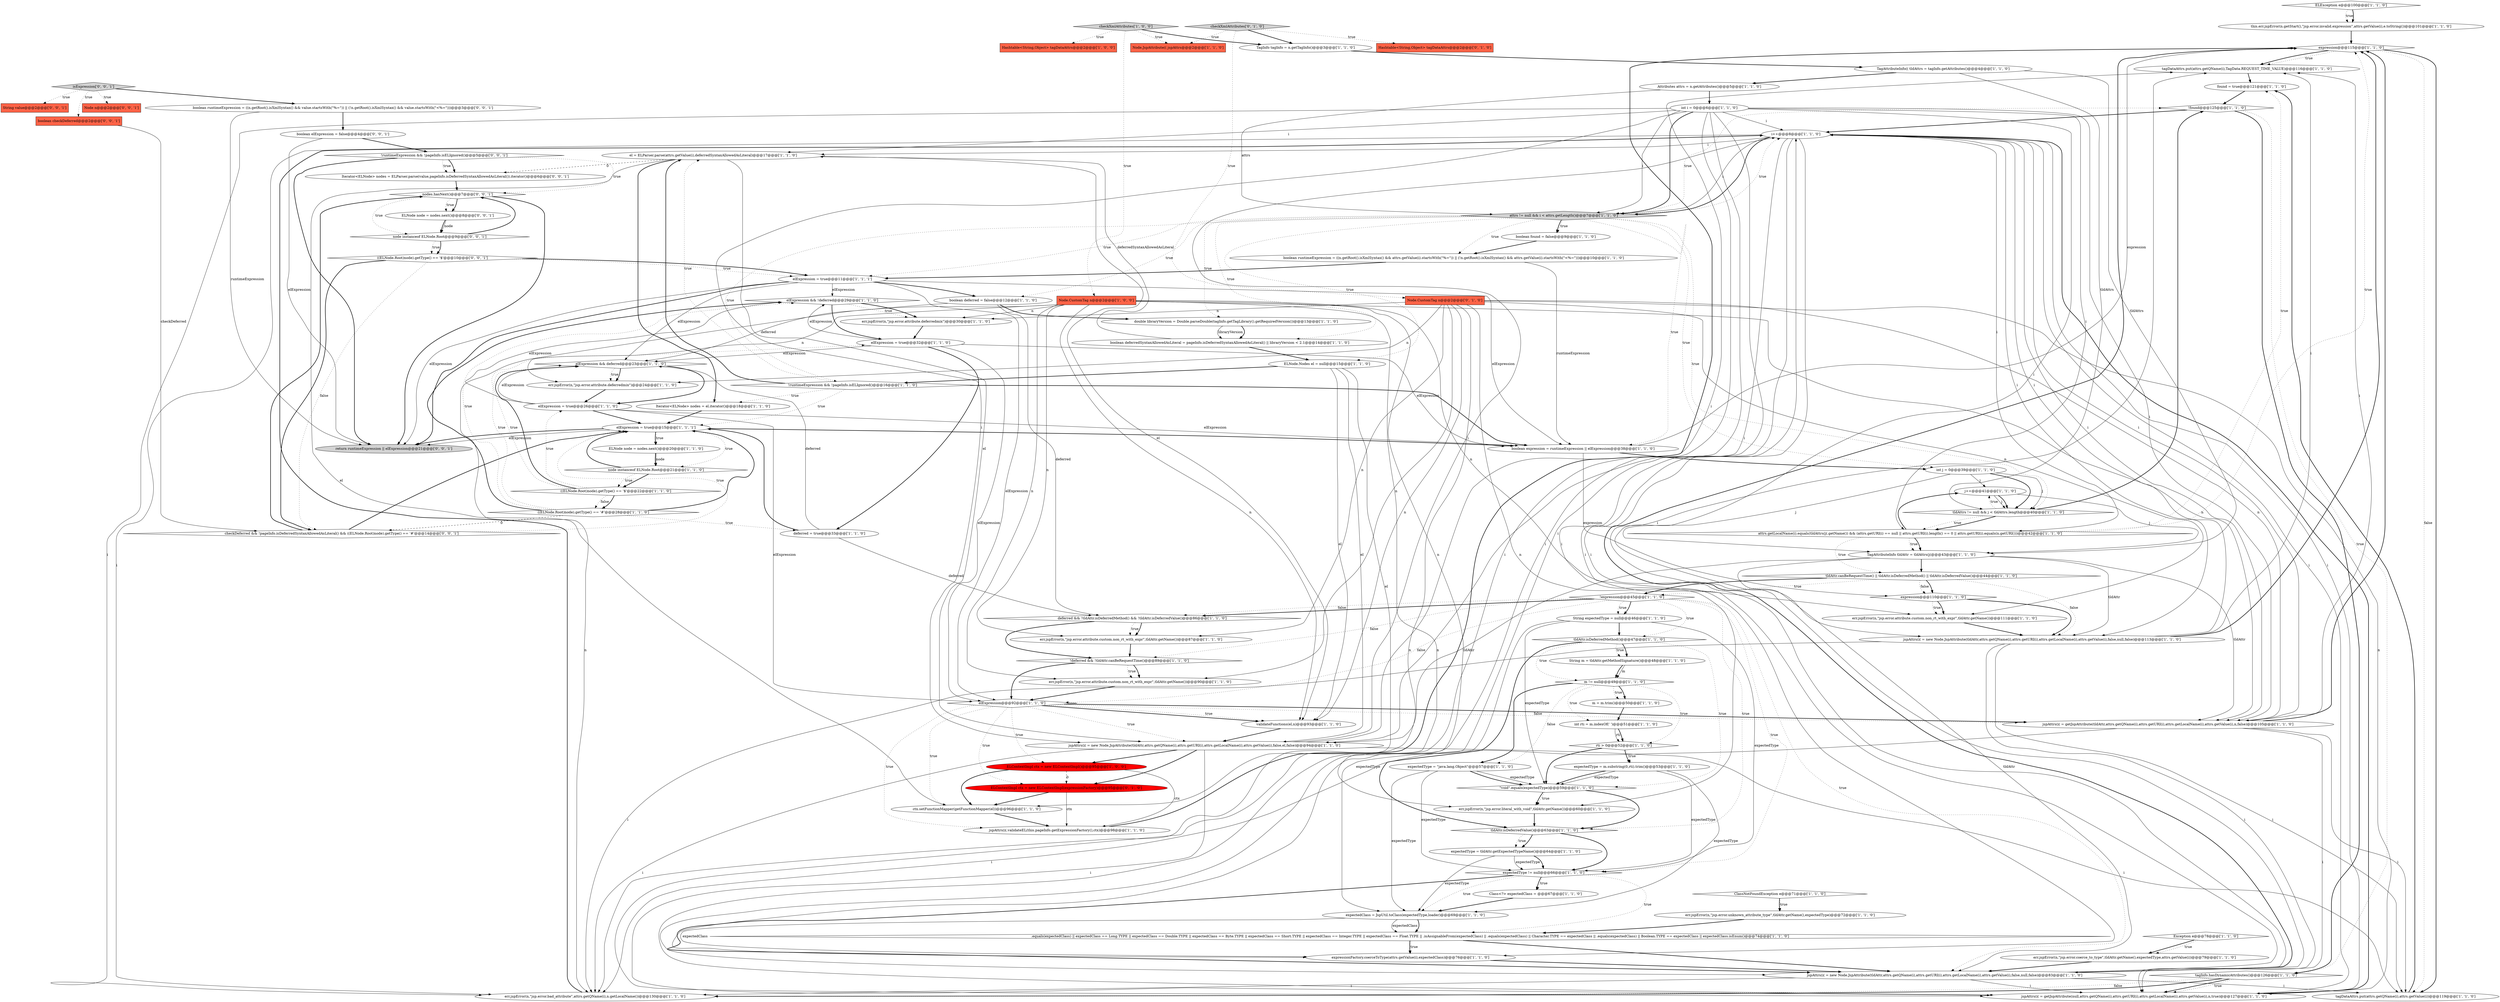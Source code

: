 digraph {
24 [style = filled, label = "expression@@@115@@@['1', '1', '0']", fillcolor = white, shape = diamond image = "AAA0AAABBB1BBB"];
39 [style = filled, label = "boolean runtimeExpression = ((n.getRoot().isXmlSyntax() && attrs.getValue(i).startsWith(\"%=\")) || (!n.getRoot().isXmlSyntax() && attrs.getValue(i).startsWith(\"<%=\")))@@@10@@@['1', '1', '0']", fillcolor = white, shape = ellipse image = "AAA0AAABBB1BBB"];
7 [style = filled, label = "tldAttr.canBeRequestTime() || tldAttr.isDeferredMethod() || tldAttr.isDeferredValue()@@@44@@@['1', '1', '0']", fillcolor = white, shape = diamond image = "AAA0AAABBB1BBB"];
52 [style = filled, label = "!expression@@@45@@@['1', '1', '0']", fillcolor = white, shape = diamond image = "AAA0AAABBB1BBB"];
0 [style = filled, label = "Class<?> expectedClass = @@@67@@@['1', '1', '0']", fillcolor = white, shape = ellipse image = "AAA0AAABBB1BBB"];
57 [style = filled, label = "ELNode node = nodes.next()@@@20@@@['1', '1', '0']", fillcolor = white, shape = ellipse image = "AAA0AAABBB1BBB"];
20 [style = filled, label = "TagInfo tagInfo = n.getTagInfo()@@@3@@@['1', '1', '0']", fillcolor = white, shape = ellipse image = "AAA0AAABBB1BBB"];
43 [style = filled, label = "expression@@@110@@@['1', '1', '0']", fillcolor = white, shape = diamond image = "AAA0AAABBB1BBB"];
70 [style = filled, label = "!deferred && !tldAttr.canBeRequestTime()@@@89@@@['1', '1', '0']", fillcolor = white, shape = diamond image = "AAA0AAABBB1BBB"];
79 [style = filled, label = "expectedClass = JspUtil.toClass(expectedType,loader)@@@69@@@['1', '1', '0']", fillcolor = white, shape = ellipse image = "AAA0AAABBB1BBB"];
48 [style = filled, label = "j++@@@41@@@['1', '1', '0']", fillcolor = white, shape = ellipse image = "AAA0AAABBB1BBB"];
83 [style = filled, label = "node instanceof ELNode.Root@@@21@@@['1', '1', '0']", fillcolor = white, shape = diamond image = "AAA0AAABBB1BBB"];
92 [style = filled, label = "boolean checkDeferred@@@2@@@['0', '0', '1']", fillcolor = tomato, shape = box image = "AAA0AAABBB3BBB"];
58 [style = filled, label = "int rti = m.indexOf(' ')@@@51@@@['1', '1', '0']", fillcolor = white, shape = ellipse image = "AAA0AAABBB1BBB"];
103 [style = filled, label = "!runtimeExpression && !pageInfo.isELIgnored()@@@5@@@['0', '0', '1']", fillcolor = white, shape = diamond image = "AAA0AAABBB3BBB"];
61 [style = filled, label = "elExpression = true@@@15@@@['1', '1', '1']", fillcolor = white, shape = ellipse image = "AAA0AAABBB1BBB"];
99 [style = filled, label = "node instanceof ELNode.Root@@@9@@@['0', '0', '1']", fillcolor = white, shape = diamond image = "AAA0AAABBB3BBB"];
40 [style = filled, label = "boolean deferredSyntaxAllowedAsLiteral = pageInfo.isDeferredSyntaxAllowedAsLiteral() || libraryVersion < 2.1@@@14@@@['1', '1', '0']", fillcolor = white, shape = ellipse image = "AAA0AAABBB1BBB"];
90 [style = filled, label = "ELContextImpl ctx = new ELContextImpl(expressionFactory)@@@95@@@['0', '1', '0']", fillcolor = red, shape = ellipse image = "AAA1AAABBB2BBB"];
18 [style = filled, label = "el = ELParser.parse(attrs.getValue(i),deferredSyntaxAllowedAsLiteral)@@@17@@@['1', '1', '0']", fillcolor = white, shape = ellipse image = "AAA0AAABBB1BBB"];
26 [style = filled, label = "expectedType != null@@@66@@@['1', '1', '0']", fillcolor = white, shape = diamond image = "AAA0AAABBB1BBB"];
87 [style = filled, label = "Node.CustomTag n@@@2@@@['0', '1', '0']", fillcolor = tomato, shape = box image = "AAA0AAABBB2BBB"];
101 [style = filled, label = "String value@@@2@@@['0', '0', '1']", fillcolor = tomato, shape = box image = "AAA0AAABBB3BBB"];
19 [style = filled, label = "checkXmlAttributes['1', '0', '0']", fillcolor = lightgray, shape = diamond image = "AAA0AAABBB1BBB"];
33 [style = filled, label = "((ELNode.Root)node).getType() == '#'@@@28@@@['1', '1', '0']", fillcolor = white, shape = diamond image = "AAA0AAABBB1BBB"];
12 [style = filled, label = "validateFunctions(el,n)@@@93@@@['1', '1', '0']", fillcolor = white, shape = ellipse image = "AAA0AAABBB1BBB"];
69 [style = filled, label = "Attributes attrs = n.getAttributes()@@@5@@@['1', '1', '0']", fillcolor = white, shape = ellipse image = "AAA0AAABBB1BBB"];
38 [style = filled, label = "TagAttributeInfo(( tldAttrs = tagInfo.getAttributes()@@@4@@@['1', '1', '0']", fillcolor = white, shape = ellipse image = "AAA0AAABBB1BBB"];
60 [style = filled, label = "jspAttrs(i( = new Node.JspAttribute(tldAttr,attrs.getQName(i),attrs.getURI(i),attrs.getLocalName(i),attrs.getValue(i),false,null,false)@@@83@@@['1', '1', '0']", fillcolor = white, shape = ellipse image = "AAA0AAABBB1BBB"];
88 [style = filled, label = "Hashtable<String,Object> tagDataAttrs@@@2@@@['0', '1', '0']", fillcolor = tomato, shape = box image = "AAA0AAABBB2BBB"];
68 [style = filled, label = "Node.JspAttribute(( jspAttrs@@@2@@@['1', '1', '0']", fillcolor = tomato, shape = box image = "AAA0AAABBB1BBB"];
100 [style = filled, label = "ELNode node = nodes.next()@@@8@@@['0', '0', '1']", fillcolor = white, shape = ellipse image = "AAA0AAABBB3BBB"];
51 [style = filled, label = ".equals(expectedClass) || expectedClass == Long.TYPE || expectedClass == Double.TYPE || expectedClass == Byte.TYPE || expectedClass == Short.TYPE || expectedClass == Integer.TYPE || expectedClass == Float.TYPE || .isAssignableFrom(expectedClass) || .equals(expectedClass) || Character.TYPE == expectedClass || .equals(expectedClass) || Boolean.TYPE == expectedClass || expectedClass.isEnum()@@@74@@@['1', '1', '0']", fillcolor = white, shape = diamond image = "AAA0AAABBB1BBB"];
81 [style = filled, label = "tagDataAttrs.put(attrs.getQName(i),TagData.REQUEST_TIME_VALUE)@@@116@@@['1', '1', '0']", fillcolor = white, shape = ellipse image = "AAA0AAABBB1BBB"];
23 [style = filled, label = "ctx.setFunctionMapper(getFunctionMapper(el))@@@96@@@['1', '1', '0']", fillcolor = white, shape = ellipse image = "AAA0AAABBB1BBB"];
21 [style = filled, label = "attrs != null && i < attrs.getLength()@@@7@@@['1', '1', '0']", fillcolor = lightgray, shape = diamond image = "AAA0AAABBB1BBB"];
72 [style = filled, label = "err.jspError(n,\"jsp.error.attribute.custom.non_rt_with_expr\",tldAttr.getName())@@@111@@@['1', '1', '0']", fillcolor = white, shape = ellipse image = "AAA0AAABBB1BBB"];
8 [style = filled, label = "attrs.getLocalName(i).equals(tldAttrs(j(.getName()) && (attrs.getURI(i) == null || attrs.getURI(i).length() == 0 || attrs.getURI(i).equals(n.getURI()))@@@42@@@['1', '1', '0']", fillcolor = white, shape = diamond image = "AAA0AAABBB1BBB"];
56 [style = filled, label = "ELContextImpl ctx = new ELContextImpl()@@@95@@@['1', '0', '0']", fillcolor = red, shape = ellipse image = "AAA1AAABBB1BBB"];
30 [style = filled, label = "expectedType = \"java.lang.Object\"@@@57@@@['1', '1', '0']", fillcolor = white, shape = ellipse image = "AAA0AAABBB1BBB"];
13 [style = filled, label = "Node.CustomTag n@@@2@@@['1', '0', '0']", fillcolor = tomato, shape = box image = "AAA0AAABBB1BBB"];
31 [style = filled, label = "!runtimeExpression && !pageInfo.isELIgnored()@@@16@@@['1', '1', '0']", fillcolor = white, shape = diamond image = "AAA0AAABBB1BBB"];
54 [style = filled, label = "elExpression && !deferred@@@29@@@['1', '1', '0']", fillcolor = white, shape = diamond image = "AAA0AAABBB1BBB"];
80 [style = filled, label = "jspAttrs(i( = getJspAttribute(null,attrs.getQName(i),attrs.getURI(i),attrs.getLocalName(i),attrs.getValue(i),n,true)@@@127@@@['1', '1', '0']", fillcolor = white, shape = ellipse image = "AAA0AAABBB1BBB"];
91 [style = filled, label = "Iterator<ELNode> nodes = ELParser.parse(value,pageInfo.isDeferredSyntaxAllowedAsLiteral()).iterator()@@@6@@@['0', '0', '1']", fillcolor = white, shape = ellipse image = "AAA0AAABBB3BBB"];
17 [style = filled, label = "ELNode.Nodes el = null@@@15@@@['1', '1', '0']", fillcolor = white, shape = ellipse image = "AAA0AAABBB1BBB"];
50 [style = filled, label = "String m = tldAttr.getMethodSignature()@@@48@@@['1', '1', '0']", fillcolor = white, shape = ellipse image = "AAA0AAABBB1BBB"];
44 [style = filled, label = "err.jspError(n,\"jsp.error.attribute.custom.non_rt_with_expr\",tldAttr.getName())@@@90@@@['1', '1', '0']", fillcolor = white, shape = ellipse image = "AAA0AAABBB1BBB"];
67 [style = filled, label = "String expectedType = null@@@46@@@['1', '1', '0']", fillcolor = white, shape = ellipse image = "AAA0AAABBB1BBB"];
71 [style = filled, label = "!found@@@125@@@['1', '1', '0']", fillcolor = white, shape = diamond image = "AAA0AAABBB1BBB"];
3 [style = filled, label = "expectedType = m.substring(0,rti).trim()@@@53@@@['1', '1', '0']", fillcolor = white, shape = ellipse image = "AAA0AAABBB1BBB"];
35 [style = filled, label = "elExpression && deferred@@@23@@@['1', '1', '0']", fillcolor = white, shape = diamond image = "AAA0AAABBB1BBB"];
64 [style = filled, label = "jspAttrs(i( = new Node.JspAttribute(tldAttr,attrs.getQName(i),attrs.getURI(i),attrs.getLocalName(i),attrs.getValue(i),false,null,false)@@@113@@@['1', '1', '0']", fillcolor = white, shape = ellipse image = "AAA0AAABBB1BBB"];
84 [style = filled, label = "Iterator<ELNode> nodes = el.iterator()@@@18@@@['1', '1', '0']", fillcolor = white, shape = ellipse image = "AAA0AAABBB1BBB"];
85 [style = filled, label = "TagAttributeInfo tldAttr = tldAttrs(j(@@@43@@@['1', '1', '0']", fillcolor = white, shape = ellipse image = "AAA0AAABBB1BBB"];
89 [style = filled, label = "checkXmlAttributes['0', '1', '0']", fillcolor = lightgray, shape = diamond image = "AAA0AAABBB2BBB"];
1 [style = filled, label = "ELException e@@@100@@@['1', '1', '0']", fillcolor = white, shape = diamond image = "AAA0AAABBB1BBB"];
66 [style = filled, label = "\"void\".equals(expectedType)@@@59@@@['1', '1', '0']", fillcolor = white, shape = diamond image = "AAA0AAABBB1BBB"];
53 [style = filled, label = "this.err.jspError(n.getStart(),\"jsp.error.invalid.expression\",attrs.getValue(i),e.toString())@@@101@@@['1', '1', '0']", fillcolor = white, shape = ellipse image = "AAA0AAABBB1BBB"];
97 [style = filled, label = "boolean runtimeExpression = ((n.getRoot().isXmlSyntax() && value.startsWith(\"%=\")) || (!n.getRoot().isXmlSyntax() && value.startsWith(\"<%=\")))@@@3@@@['0', '0', '1']", fillcolor = white, shape = ellipse image = "AAA0AAABBB3BBB"];
75 [style = filled, label = "elExpression = true@@@11@@@['1', '1', '1']", fillcolor = white, shape = ellipse image = "AAA0AAABBB1BBB"];
14 [style = filled, label = "err.jspError(n,\"jsp.error.attribute.deferredmix\")@@@24@@@['1', '1', '0']", fillcolor = white, shape = ellipse image = "AAA0AAABBB1BBB"];
82 [style = filled, label = "tldAttrs != null && j < tldAttrs.length@@@40@@@['1', '1', '0']", fillcolor = white, shape = diamond image = "AAA0AAABBB1BBB"];
63 [style = filled, label = "m = m.trim()@@@50@@@['1', '1', '0']", fillcolor = white, shape = ellipse image = "AAA0AAABBB1BBB"];
62 [style = filled, label = "elExpression = true@@@26@@@['1', '1', '0']", fillcolor = white, shape = ellipse image = "AAA0AAABBB1BBB"];
11 [style = filled, label = "err.jspError(n,\"jsp.error.coerce_to_type\",tldAttr.getName(),expectedType,attrs.getValue(i))@@@79@@@['1', '1', '0']", fillcolor = white, shape = ellipse image = "AAA0AAABBB1BBB"];
22 [style = filled, label = "expressionFactory.coerceToType(attrs.getValue(i),expectedClass)@@@76@@@['1', '1', '0']", fillcolor = white, shape = ellipse image = "AAA0AAABBB1BBB"];
96 [style = filled, label = "return runtimeExpression || elExpression@@@21@@@['0', '0', '1']", fillcolor = lightgray, shape = ellipse image = "AAA0AAABBB3BBB"];
46 [style = filled, label = "m != null@@@49@@@['1', '1', '0']", fillcolor = white, shape = diamond image = "AAA0AAABBB1BBB"];
76 [style = filled, label = "err.jspError(n,\"jsp.error.unknown_attribute_type\",tldAttr.getName(),expectedType)@@@72@@@['1', '1', '0']", fillcolor = white, shape = ellipse image = "AAA0AAABBB1BBB"];
55 [style = filled, label = "rti > 0@@@52@@@['1', '1', '0']", fillcolor = white, shape = diamond image = "AAA0AAABBB1BBB"];
25 [style = filled, label = "found = true@@@121@@@['1', '1', '0']", fillcolor = white, shape = ellipse image = "AAA0AAABBB1BBB"];
28 [style = filled, label = "boolean found = false@@@9@@@['1', '1', '0']", fillcolor = white, shape = ellipse image = "AAA0AAABBB1BBB"];
16 [style = filled, label = "ClassNotFoundException e@@@71@@@['1', '1', '0']", fillcolor = white, shape = diamond image = "AAA0AAABBB1BBB"];
98 [style = filled, label = "Node n@@@2@@@['0', '0', '1']", fillcolor = tomato, shape = box image = "AAA0AAABBB3BBB"];
9 [style = filled, label = "jspAttrs(i( = new Node.JspAttribute(tldAttr,attrs.getQName(i),attrs.getURI(i),attrs.getLocalName(i),attrs.getValue(i),false,el,false)@@@94@@@['1', '1', '0']", fillcolor = white, shape = ellipse image = "AAA0AAABBB1BBB"];
104 [style = filled, label = "isExpression['0', '0', '1']", fillcolor = lightgray, shape = diamond image = "AAA0AAABBB3BBB"];
78 [style = filled, label = "tagDataAttrs.put(attrs.getQName(i),attrs.getValue(i))@@@119@@@['1', '1', '0']", fillcolor = white, shape = ellipse image = "AAA0AAABBB1BBB"];
6 [style = filled, label = "expectedType = tldAttr.getExpectedTypeName()@@@64@@@['1', '1', '0']", fillcolor = white, shape = ellipse image = "AAA0AAABBB1BBB"];
93 [style = filled, label = "((ELNode.Root)node).getType() == '$'@@@10@@@['0', '0', '1']", fillcolor = white, shape = diamond image = "AAA0AAABBB3BBB"];
27 [style = filled, label = "i++@@@8@@@['1', '1', '0']", fillcolor = white, shape = ellipse image = "AAA0AAABBB1BBB"];
34 [style = filled, label = "elExpression@@@92@@@['1', '1', '0']", fillcolor = white, shape = diamond image = "AAA0AAABBB1BBB"];
86 [style = filled, label = "deferred = true@@@33@@@['1', '1', '0']", fillcolor = white, shape = ellipse image = "AAA0AAABBB1BBB"];
73 [style = filled, label = "tldAttr.isDeferredMethod()@@@47@@@['1', '1', '0']", fillcolor = white, shape = diamond image = "AAA0AAABBB1BBB"];
95 [style = filled, label = "nodes.hasNext()@@@7@@@['0', '0', '1']", fillcolor = white, shape = diamond image = "AAA0AAABBB3BBB"];
42 [style = filled, label = "err.jspError(n,\"jsp.error.attribute.deferredmix\")@@@30@@@['1', '1', '0']", fillcolor = white, shape = ellipse image = "AAA0AAABBB1BBB"];
94 [style = filled, label = "boolean elExpression = false@@@4@@@['0', '0', '1']", fillcolor = white, shape = ellipse image = "AAA0AAABBB3BBB"];
10 [style = filled, label = "int i = 0@@@6@@@['1', '1', '0']", fillcolor = white, shape = ellipse image = "AAA0AAABBB1BBB"];
5 [style = filled, label = "err.jspError(n,\"jsp.error.attribute.custom.non_rt_with_expr\",tldAttr.getName())@@@87@@@['1', '1', '0']", fillcolor = white, shape = ellipse image = "AAA0AAABBB1BBB"];
47 [style = filled, label = "Exception e@@@78@@@['1', '1', '0']", fillcolor = white, shape = diamond image = "AAA0AAABBB1BBB"];
4 [style = filled, label = "deferred && !tldAttr.isDeferredMethod() && !tldAttr.isDeferredValue()@@@86@@@['1', '1', '0']", fillcolor = white, shape = diamond image = "AAA0AAABBB1BBB"];
59 [style = filled, label = "boolean deferred = false@@@12@@@['1', '1', '0']", fillcolor = white, shape = ellipse image = "AAA0AAABBB1BBB"];
77 [style = filled, label = "tldAttr.isDeferredValue()@@@63@@@['1', '1', '0']", fillcolor = white, shape = diamond image = "AAA0AAABBB1BBB"];
102 [style = filled, label = "checkDeferred && !pageInfo.isDeferredSyntaxAllowedAsLiteral() && ((ELNode.Root)node).getType() == '#'@@@14@@@['0', '0', '1']", fillcolor = white, shape = diamond image = "AAA0AAABBB3BBB"];
45 [style = filled, label = "jspAttrs(i( = getJspAttribute(tldAttr,attrs.getQName(i),attrs.getURI(i),attrs.getLocalName(i),attrs.getValue(i),n,false)@@@105@@@['1', '1', '0']", fillcolor = white, shape = ellipse image = "AAA0AAABBB1BBB"];
65 [style = filled, label = "((ELNode.Root)node).getType() == '$'@@@22@@@['1', '1', '0']", fillcolor = white, shape = diamond image = "AAA0AAABBB1BBB"];
37 [style = filled, label = "err.jspError(n,\"jsp.error.literal_with_void\",tldAttr.getName())@@@60@@@['1', '1', '0']", fillcolor = white, shape = ellipse image = "AAA0AAABBB1BBB"];
29 [style = filled, label = "double libraryVersion = Double.parseDouble(tagInfo.getTagLibrary().getRequiredVersion())@@@13@@@['1', '1', '0']", fillcolor = white, shape = ellipse image = "AAA0AAABBB1BBB"];
41 [style = filled, label = "boolean expression = runtimeExpression || elExpression@@@38@@@['1', '1', '0']", fillcolor = white, shape = ellipse image = "AAA0AAABBB1BBB"];
15 [style = filled, label = "Hashtable<String,Object> tagDataAttrs@@@2@@@['1', '0', '0']", fillcolor = tomato, shape = box image = "AAA0AAABBB1BBB"];
49 [style = filled, label = "tagInfo.hasDynamicAttributes()@@@126@@@['1', '1', '0']", fillcolor = white, shape = diamond image = "AAA0AAABBB1BBB"];
74 [style = filled, label = "err.jspError(n,\"jsp.error.bad_attribute\",attrs.getQName(i),n.getLocalName())@@@130@@@['1', '1', '0']", fillcolor = white, shape = ellipse image = "AAA0AAABBB1BBB"];
36 [style = filled, label = "jspAttrs(i(.validateEL(this.pageInfo.getExpressionFactory(),ctx)@@@98@@@['1', '1', '0']", fillcolor = white, shape = ellipse image = "AAA0AAABBB1BBB"];
2 [style = filled, label = "elExpression = true@@@32@@@['1', '1', '0']", fillcolor = white, shape = ellipse image = "AAA0AAABBB1BBB"];
32 [style = filled, label = "int j = 0@@@39@@@['1', '1', '0']", fillcolor = white, shape = ellipse image = "AAA0AAABBB1BBB"];
87->72 [style = solid, label="n"];
49->74 [style = dotted, label="false"];
82->71 [style = bold, label=""];
75->35 [style = solid, label="elExpression"];
61->57 [style = bold, label=""];
94->96 [style = solid, label="elExpression"];
7->52 [style = bold, label=""];
12->9 [style = bold, label=""];
11->60 [style = bold, label=""];
3->26 [style = solid, label="expectedType"];
47->11 [style = bold, label=""];
61->96 [style = solid, label="elExpression"];
23->36 [style = bold, label=""];
33->102 [style = dashed, label="0"];
56->90 [style = dashed, label="0"];
27->80 [style = solid, label="i"];
67->26 [style = solid, label="expectedType"];
41->32 [style = bold, label=""];
49->80 [style = bold, label=""];
73->66 [style = dotted, label="true"];
21->75 [style = dotted, label="true"];
64->27 [style = solid, label="i"];
57->83 [style = solid, label="node"];
21->17 [style = dotted, label="true"];
18->84 [style = bold, label=""];
13->72 [style = solid, label="n"];
21->28 [style = dotted, label="true"];
17->23 [style = solid, label="el"];
26->0 [style = bold, label=""];
51->60 [style = bold, label=""];
16->76 [style = dotted, label="true"];
10->21 [style = solid, label="i"];
54->2 [style = bold, label=""];
62->41 [style = solid, label="elExpression"];
82->48 [style = dotted, label="true"];
38->69 [style = bold, label=""];
10->22 [style = solid, label="i"];
29->40 [style = bold, label=""];
2->86 [style = bold, label=""];
89->20 [style = bold, label=""];
103->96 [style = bold, label=""];
87->14 [style = solid, label="n"];
29->40 [style = solid, label="libraryVersion"];
77->6 [style = bold, label=""];
87->42 [style = solid, label="n"];
4->5 [style = dotted, label="true"];
89->87 [style = dotted, label="true"];
95->100 [style = bold, label=""];
3->66 [style = solid, label="expectedType"];
28->39 [style = bold, label=""];
70->34 [style = bold, label=""];
27->18 [style = solid, label="i"];
47->11 [style = dotted, label="true"];
75->54 [style = solid, label="elExpression"];
90->36 [style = solid, label="ctx"];
2->54 [style = solid, label="elExpression"];
33->54 [style = dotted, label="true"];
75->96 [style = solid, label="elExpression"];
69->10 [style = bold, label=""];
86->4 [style = solid, label="deferred"];
27->21 [style = bold, label=""];
4->5 [style = bold, label=""];
38->85 [style = solid, label="tldAttrs"];
79->22 [style = solid, label="expectedClass"];
0->79 [style = bold, label=""];
66->77 [style = bold, label=""];
33->61 [style = bold, label=""];
86->61 [style = bold, label=""];
99->93 [style = dotted, label="true"];
24->78 [style = dotted, label="false"];
34->45 [style = bold, label=""];
19->13 [style = dotted, label="true"];
34->12 [style = bold, label=""];
13->74 [style = solid, label="n"];
63->58 [style = bold, label=""];
10->64 [style = solid, label="i"];
45->81 [style = solid, label="i"];
51->22 [style = bold, label=""];
31->84 [style = dotted, label="true"];
74->27 [style = bold, label=""];
93->75 [style = bold, label=""];
95->100 [style = dotted, label="true"];
75->34 [style = solid, label="elExpression"];
87->5 [style = solid, label="n"];
58->55 [style = solid, label="rti"];
13->37 [style = solid, label="n"];
89->68 [style = dotted, label="true"];
1->53 [style = dotted, label="true"];
21->27 [style = dotted, label="true"];
60->74 [style = solid, label="i"];
100->99 [style = bold, label=""];
69->21 [style = solid, label="attrs"];
70->44 [style = bold, label=""];
17->9 [style = solid, label="el"];
59->4 [style = solid, label="deferred"];
97->96 [style = solid, label="runtimeExpression"];
22->60 [style = bold, label=""];
34->23 [style = dotted, label="true"];
30->66 [style = solid, label="expectedType"];
26->60 [style = bold, label=""];
56->36 [style = solid, label="ctx"];
79->51 [style = bold, label=""];
27->9 [style = solid, label="i"];
80->27 [style = solid, label="i"];
33->2 [style = dotted, label="true"];
59->35 [style = solid, label="deferred"];
91->95 [style = bold, label=""];
6->26 [style = solid, label="expectedType"];
64->80 [style = solid, label="i"];
102->95 [style = bold, label=""];
95->99 [style = dotted, label="true"];
64->74 [style = solid, label="i"];
43->72 [style = dotted, label="true"];
45->27 [style = solid, label="i"];
85->60 [style = solid, label="tldAttr"];
8->7 [style = dotted, label="true"];
87->45 [style = solid, label="n"];
10->21 [style = bold, label=""];
17->12 [style = solid, label="el"];
67->73 [style = bold, label=""];
7->52 [style = dotted, label="true"];
52->4 [style = dotted, label="false"];
10->80 [style = solid, label="i"];
13->12 [style = solid, label="n"];
21->31 [style = dotted, label="true"];
40->18 [style = solid, label="deferredSyntaxAllowedAsLiteral"];
21->40 [style = dotted, label="true"];
34->45 [style = dotted, label="false"];
87->74 [style = solid, label="n"];
46->63 [style = dotted, label="true"];
19->68 [style = dotted, label="true"];
72->64 [style = bold, label=""];
10->45 [style = solid, label="i"];
6->26 [style = bold, label=""];
52->4 [style = bold, label=""];
7->64 [style = dotted, label="false"];
19->15 [style = dotted, label="true"];
43->72 [style = bold, label=""];
27->8 [style = solid, label="i"];
49->74 [style = bold, label=""];
104->92 [style = dotted, label="true"];
21->41 [style = dotted, label="true"];
48->82 [style = solid, label="j"];
52->60 [style = dotted, label="true"];
85->7 [style = bold, label=""];
92->102 [style = solid, label="checkDeferred"];
43->64 [style = bold, label=""];
55->3 [style = dotted, label="true"];
73->50 [style = bold, label=""];
17->31 [style = bold, label=""];
26->79 [style = dotted, label="true"];
13->80 [style = solid, label="n"];
73->46 [style = dotted, label="true"];
31->18 [style = bold, label=""];
62->35 [style = solid, label="elExpression"];
85->45 [style = solid, label="tldAttr"];
32->48 [style = solid, label="j"];
67->66 [style = solid, label="expectedType"];
61->83 [style = dotted, label="true"];
46->30 [style = dotted, label="false"];
8->48 [style = bold, label=""];
83->65 [style = bold, label=""];
32->85 [style = solid, label="j"];
27->64 [style = solid, label="i"];
18->9 [style = solid, label="el"];
66->37 [style = bold, label=""];
16->76 [style = bold, label=""];
51->22 [style = dotted, label="true"];
73->77 [style = bold, label=""];
8->85 [style = dotted, label="true"];
27->21 [style = solid, label="i"];
1->53 [style = bold, label=""];
34->12 [style = dotted, label="true"];
46->55 [style = dotted, label="true"];
13->44 [style = solid, label="n"];
84->61 [style = bold, label=""];
34->56 [style = dotted, label="true"];
62->61 [style = bold, label=""];
104->101 [style = dotted, label="true"];
75->41 [style = solid, label="elExpression"];
60->24 [style = bold, label=""];
21->28 [style = bold, label=""];
87->37 [style = solid, label="n"];
13->42 [style = solid, label="n"];
32->82 [style = solid, label="j"];
52->67 [style = bold, label=""];
21->39 [style = dotted, label="true"];
7->43 [style = bold, label=""];
71->49 [style = bold, label=""];
24->81 [style = dotted, label="true"];
93->75 [style = dotted, label="true"];
18->91 [style = dashed, label="0"];
39->41 [style = solid, label="runtimeExpression"];
52->34 [style = dotted, label="false"];
9->90 [style = bold, label=""];
102->61 [style = dotted, label="true"];
73->50 [style = dotted, label="true"];
42->2 [style = bold, label=""];
75->59 [style = bold, label=""];
65->33 [style = dotted, label="false"];
65->33 [style = bold, label=""];
57->83 [style = bold, label=""];
71->49 [style = dotted, label="true"];
21->32 [style = dotted, label="true"];
61->96 [style = bold, label=""];
99->95 [style = bold, label=""];
9->74 [style = solid, label="i"];
90->23 [style = bold, label=""];
46->63 [style = bold, label=""];
53->24 [style = bold, label=""];
40->17 [style = bold, label=""];
31->41 [style = bold, label=""];
56->23 [style = bold, label=""];
48->85 [style = solid, label="j"];
55->66 [style = bold, label=""];
35->14 [style = dotted, label="true"];
78->25 [style = bold, label=""];
27->22 [style = solid, label="i"];
65->35 [style = bold, label=""];
81->25 [style = bold, label=""];
31->18 [style = dotted, label="true"];
8->24 [style = dotted, label="true"];
38->82 [style = solid, label="tldAttrs"];
27->74 [style = solid, label="i"];
61->57 [style = dotted, label="true"];
46->30 [style = bold, label=""];
6->79 [style = solid, label="expectedType"];
54->42 [style = dotted, label="true"];
3->79 [style = solid, label="expectedType"];
97->94 [style = bold, label=""];
4->70 [style = bold, label=""];
70->44 [style = dotted, label="true"];
10->74 [style = solid, label="i"];
5->70 [style = bold, label=""];
2->41 [style = solid, label="elExpression"];
30->66 [style = bold, label=""];
60->80 [style = solid, label="i"];
24->78 [style = bold, label=""];
49->80 [style = dotted, label="true"];
58->55 [style = bold, label=""];
64->24 [style = bold, label=""];
99->93 [style = bold, label=""];
41->24 [style = solid, label="expression"];
31->61 [style = dotted, label="true"];
100->99 [style = solid, label="node"];
59->29 [style = bold, label=""];
103->95 [style = dotted, label="true"];
45->74 [style = solid, label="i"];
35->62 [style = bold, label=""];
14->62 [style = bold, label=""];
85->9 [style = solid, label="tldAttr"];
27->60 [style = solid, label="i"];
33->54 [style = bold, label=""];
64->78 [style = solid, label="i"];
76->51 [style = bold, label=""];
18->23 [style = solid, label="el"];
83->61 [style = bold, label=""];
34->9 [style = dotted, label="true"];
64->81 [style = solid, label="i"];
52->70 [style = dotted, label="false"];
45->24 [style = bold, label=""];
65->62 [style = dotted, label="true"];
9->56 [style = bold, label=""];
9->78 [style = solid, label="i"];
3->66 [style = bold, label=""];
36->24 [style = bold, label=""];
67->79 [style = solid, label="expectedType"];
75->96 [style = bold, label=""];
24->81 [style = bold, label=""];
9->80 [style = solid, label="i"];
41->43 [style = solid, label="expression"];
46->58 [style = dotted, label="true"];
45->80 [style = solid, label="i"];
37->77 [style = bold, label=""];
87->44 [style = solid, label="n"];
85->64 [style = solid, label="tldAttr"];
2->34 [style = solid, label="elExpression"];
10->8 [style = solid, label="i"];
19->20 [style = bold, label=""];
21->29 [style = dotted, label="true"];
94->103 [style = bold, label=""];
39->75 [style = bold, label=""];
103->91 [style = bold, label=""];
20->38 [style = bold, label=""];
21->71 [style = dotted, label="true"];
52->77 [style = dotted, label="true"];
32->82 [style = bold, label=""];
87->80 [style = solid, label="n"];
62->34 [style = solid, label="elExpression"];
52->73 [style = dotted, label="true"];
48->82 [style = bold, label=""];
13->45 [style = solid, label="n"];
44->34 [style = bold, label=""];
10->9 [style = solid, label="i"];
34->90 [style = dotted, label="true"];
93->102 [style = bold, label=""];
52->67 [style = dotted, label="true"];
60->78 [style = solid, label="i"];
60->81 [style = solid, label="i"];
9->81 [style = solid, label="i"];
80->27 [style = bold, label=""];
103->91 [style = dotted, label="true"];
93->102 [style = dotted, label="false"];
8->25 [style = dotted, label="true"];
61->41 [style = bold, label=""];
65->35 [style = dotted, label="true"];
89->88 [style = dotted, label="true"];
34->36 [style = dotted, label="true"];
7->43 [style = dotted, label="false"];
35->14 [style = bold, label=""];
50->46 [style = solid, label="m"];
54->42 [style = bold, label=""];
87->12 [style = solid, label="n"];
10->60 [style = solid, label="i"];
27->45 [style = solid, label="i"];
77->26 [style = bold, label=""];
21->82 [style = dotted, label="true"];
60->27 [style = solid, label="i"];
13->5 [style = solid, label="n"];
10->27 [style = solid, label="i"];
104->98 [style = dotted, label="true"];
77->6 [style = dotted, label="true"];
62->54 [style = solid, label="elExpression"];
79->51 [style = solid, label="expectedClass"];
25->71 [style = bold, label=""];
18->12 [style = solid, label="el"];
2->35 [style = solid, label="elExpression"];
30->79 [style = solid, label="expectedType"];
33->86 [style = dotted, label="true"];
50->46 [style = bold, label=""];
10->18 [style = solid, label="i"];
83->65 [style = dotted, label="true"];
8->85 [style = bold, label=""];
55->3 [style = bold, label=""];
86->35 [style = solid, label="deferred"];
21->59 [style = dotted, label="true"];
82->8 [style = dotted, label="true"];
71->27 [style = bold, label=""];
13->14 [style = solid, label="n"];
45->78 [style = solid, label="i"];
95->96 [style = bold, label=""];
26->51 [style = dotted, label="true"];
30->26 [style = solid, label="expectedType"];
102->61 [style = bold, label=""];
9->27 [style = solid, label="i"];
82->8 [style = bold, label=""];
52->26 [style = dotted, label="true"];
104->97 [style = bold, label=""];
26->0 [style = dotted, label="true"];
66->37 [style = dotted, label="true"];
}

